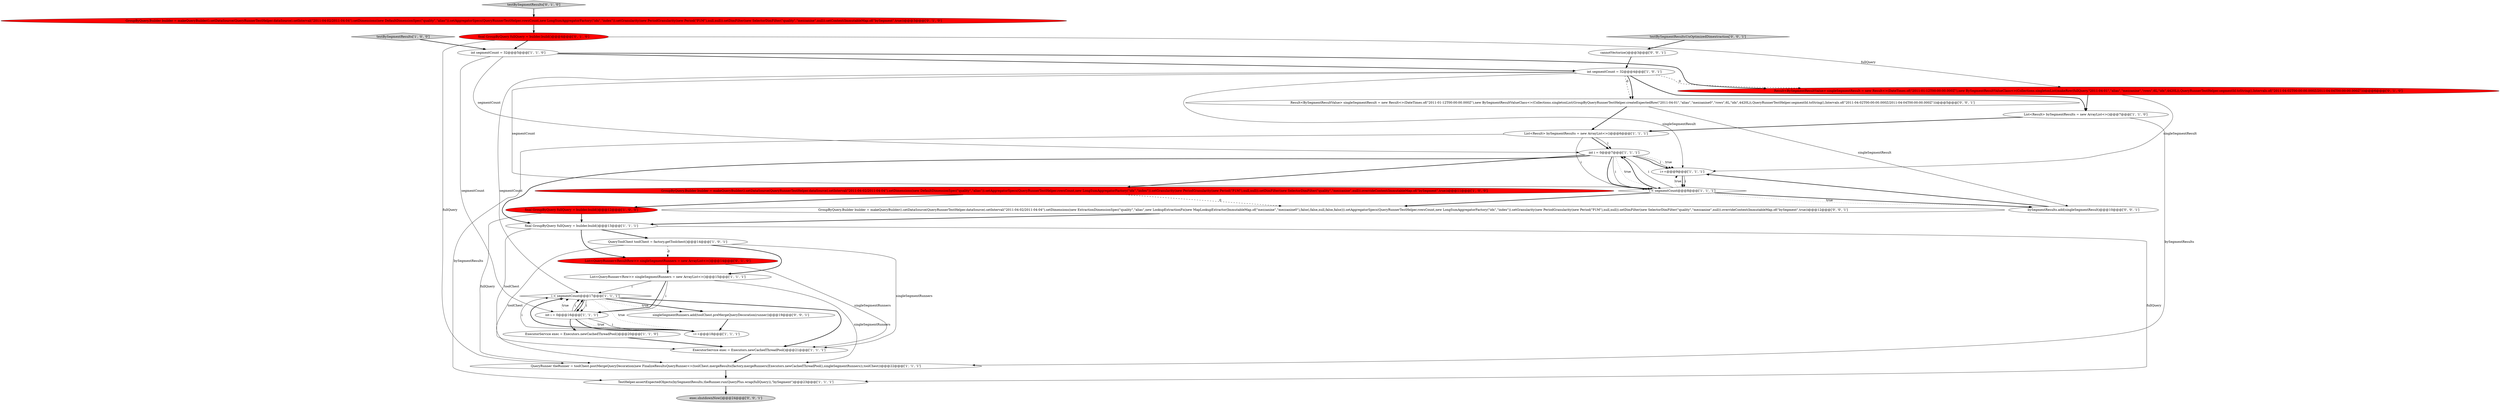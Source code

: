 digraph {
17 [style = filled, label = "int i = 0@@@7@@@['1', '1', '1']", fillcolor = white, shape = ellipse image = "AAA0AAABBB1BBB"];
1 [style = filled, label = "QueryToolChest toolChest = factory.getToolchest()@@@14@@@['1', '0', '1']", fillcolor = white, shape = ellipse image = "AAA0AAABBB1BBB"];
2 [style = filled, label = "List<Result> bySegmentResults = new ArrayList<>()@@@7@@@['1', '1', '0']", fillcolor = white, shape = ellipse image = "AAA0AAABBB1BBB"];
5 [style = filled, label = "i++@@@9@@@['1', '1', '1']", fillcolor = white, shape = ellipse image = "AAA0AAABBB1BBB"];
14 [style = filled, label = "int segmentCount = 32@@@5@@@['1', '1', '0']", fillcolor = white, shape = ellipse image = "AAA0AAABBB1BBB"];
11 [style = filled, label = "ExecutorService exec = Executors.newCachedThreadPool()@@@21@@@['1', '1', '1']", fillcolor = white, shape = ellipse image = "AAA0AAABBB1BBB"];
15 [style = filled, label = "int segmentCount = 32@@@4@@@['1', '0', '1']", fillcolor = white, shape = ellipse image = "AAA0AAABBB1BBB"];
21 [style = filled, label = "List<QueryRunner<ResultRow>> singleSegmentRunners = new ArrayList<>()@@@14@@@['0', '1', '0']", fillcolor = red, shape = ellipse image = "AAA1AAABBB2BBB"];
27 [style = filled, label = "GroupByQuery.Builder builder = makeQueryBuilder().setDataSource(QueryRunnerTestHelper.dataSource).setInterval(\"2011-04-02/2011-04-04\").setDimensions(new ExtractionDimensionSpec(\"quality\",\"alias\",new LookupExtractionFn(new MapLookupExtractor(ImmutableMap.of(\"mezzanine\",\"mezzanine0\"),false),false,null,false,false))).setAggregatorSpecs(QueryRunnerTestHelper.rowsCount,new LongSumAggregatorFactory(\"idx\",\"index\")).setGranularity(new PeriodGranularity(new Period(\"P1M\"),null,null)).setDimFilter(new SelectorDimFilter(\"quality\",\"mezzanine\",null)).overrideContext(ImmutableMap.of(\"bySegment\",true))@@@12@@@['0', '0', '1']", fillcolor = white, shape = ellipse image = "AAA0AAABBB3BBB"];
9 [style = filled, label = "GroupByQuery.Builder builder = makeQueryBuilder().setDataSource(QueryRunnerTestHelper.dataSource).setInterval(\"2011-04-02/2011-04-04\").setDimensions(new DefaultDimensionSpec(\"quality\",\"alias\")).setAggregatorSpecs(QueryRunnerTestHelper.rowsCount,new LongSumAggregatorFactory(\"idx\",\"index\")).setGranularity(new PeriodGranularity(new Period(\"P1M\"),null,null)).setDimFilter(new SelectorDimFilter(\"quality\",\"mezzanine\",null)).overrideContext(ImmutableMap.of(\"bySegment\",true))@@@11@@@['1', '0', '0']", fillcolor = red, shape = ellipse image = "AAA1AAABBB1BBB"];
8 [style = filled, label = "List<Result> bySegmentResults = new ArrayList<>()@@@6@@@['1', '1', '1']", fillcolor = white, shape = ellipse image = "AAA0AAABBB1BBB"];
24 [style = filled, label = "GroupByQuery.Builder builder = makeQueryBuilder().setDataSource(QueryRunnerTestHelper.dataSource).setInterval(\"2011-04-02/2011-04-04\").setDimensions(new DefaultDimensionSpec(\"quality\",\"alias\")).setAggregatorSpecs(QueryRunnerTestHelper.rowsCount,new LongSumAggregatorFactory(\"idx\",\"index\")).setGranularity(new PeriodGranularity(new Period(\"P1M\"),null,null)).setDimFilter(new SelectorDimFilter(\"quality\",\"mezzanine\",null)).setContext(ImmutableMap.of(\"bySegment\",true))@@@3@@@['0', '1', '0']", fillcolor = red, shape = ellipse image = "AAA1AAABBB2BBB"];
23 [style = filled, label = "testBySegmentResults['0', '1', '0']", fillcolor = lightgray, shape = diamond image = "AAA0AAABBB2BBB"];
3 [style = filled, label = "final GroupByQuery fullQuery = builder.build()@@@12@@@['1', '0', '0']", fillcolor = red, shape = ellipse image = "AAA1AAABBB1BBB"];
22 [style = filled, label = "final GroupByQuery fullQuery = builder.build()@@@4@@@['0', '1', '0']", fillcolor = red, shape = ellipse image = "AAA1AAABBB2BBB"];
6 [style = filled, label = "TestHelper.assertExpectedObjects(bySegmentResults,theRunner.run(QueryPlus.wrap(fullQuery)),\"bySegment\")@@@23@@@['1', '1', '1']", fillcolor = white, shape = ellipse image = "AAA0AAABBB1BBB"];
4 [style = filled, label = "i < segmentCount@@@17@@@['1', '1', '1']", fillcolor = white, shape = diamond image = "AAA0AAABBB1BBB"];
30 [style = filled, label = "exec.shutdownNow()@@@24@@@['0', '0', '1']", fillcolor = lightgray, shape = ellipse image = "AAA0AAABBB3BBB"];
12 [style = filled, label = "QueryRunner theRunner = toolChest.postMergeQueryDecoration(new FinalizeResultsQueryRunner<>(toolChest.mergeResults(factory.mergeRunners(Executors.newCachedThreadPool(),singleSegmentRunners)),toolChest))@@@22@@@['1', '1', '1']", fillcolor = white, shape = ellipse image = "AAA0AAABBB1BBB"];
26 [style = filled, label = "bySegmentResults.add(singleSegmentResult)@@@10@@@['0', '0', '1']", fillcolor = white, shape = ellipse image = "AAA0AAABBB3BBB"];
20 [style = filled, label = "Result<BySegmentResultValue> singleSegmentResult = new Result<>(DateTimes.of(\"2011-01-12T00:00:00.000Z\"),new BySegmentResultValueClass<>(Collections.singletonList(makeRow(fullQuery,\"2011-04-01\",\"alias\",\"mezzanine\",\"rows\",6L,\"idx\",4420L)),QueryRunnerTestHelper.segmentId.toString(),Intervals.of(\"2011-04-02T00:00:00.000Z/2011-04-04T00:00:00.000Z\")))@@@6@@@['0', '1', '0']", fillcolor = red, shape = ellipse image = "AAA1AAABBB2BBB"];
31 [style = filled, label = "Result<BySegmentResultValue> singleSegmentResult = new Result<>(DateTimes.of(\"2011-01-12T00:00:00.000Z\"),new BySegmentResultValueClass<>(Collections.singletonList(GroupByQueryRunnerTestHelper.createExpectedRow(\"2011-04-01\",\"alias\",\"mezzanine0\",\"rows\",6L,\"idx\",4420L)),QueryRunnerTestHelper.segmentId.toString(),Intervals.of(\"2011-04-02T00:00:00.000Z/2011-04-04T00:00:00.000Z\")))@@@5@@@['0', '0', '1']", fillcolor = white, shape = ellipse image = "AAA0AAABBB3BBB"];
18 [style = filled, label = "testBySegmentResults['1', '0', '0']", fillcolor = lightgray, shape = diamond image = "AAA0AAABBB1BBB"];
10 [style = filled, label = "i < segmentCount@@@8@@@['1', '1', '1']", fillcolor = white, shape = diamond image = "AAA0AAABBB1BBB"];
0 [style = filled, label = "List<QueryRunner<Row>> singleSegmentRunners = new ArrayList<>()@@@15@@@['1', '1', '1']", fillcolor = white, shape = ellipse image = "AAA0AAABBB1BBB"];
28 [style = filled, label = "cannotVectorize()@@@3@@@['0', '0', '1']", fillcolor = white, shape = ellipse image = "AAA0AAABBB3BBB"];
19 [style = filled, label = "int i = 0@@@16@@@['1', '1', '1']", fillcolor = white, shape = ellipse image = "AAA0AAABBB1BBB"];
25 [style = filled, label = "testBySegmentResultsUnOptimizedDimextraction['0', '0', '1']", fillcolor = lightgray, shape = diamond image = "AAA0AAABBB3BBB"];
7 [style = filled, label = "i++@@@18@@@['1', '1', '1']", fillcolor = white, shape = ellipse image = "AAA0AAABBB1BBB"];
16 [style = filled, label = "final GroupByQuery fullQuery = builder.build()@@@13@@@['1', '1', '1']", fillcolor = white, shape = ellipse image = "AAA0AAABBB1BBB"];
29 [style = filled, label = "singleSegmentRunners.add(toolChest.preMergeQueryDecoration(runner))@@@19@@@['0', '0', '1']", fillcolor = white, shape = ellipse image = "AAA0AAABBB3BBB"];
13 [style = filled, label = "ExecutorService exec = Executors.newCachedThreadPool()@@@20@@@['1', '1', '0']", fillcolor = white, shape = ellipse image = "AAA0AAABBB1BBB"];
17->9 [style = bold, label=""];
4->7 [style = dotted, label="true"];
9->27 [style = dashed, label="0"];
10->17 [style = bold, label=""];
0->4 [style = solid, label="i"];
3->16 [style = bold, label=""];
14->19 [style = solid, label="segmentCount"];
2->12 [style = solid, label="bySegmentResults"];
22->12 [style = solid, label="fullQuery"];
7->4 [style = solid, label="i"];
15->10 [style = solid, label="segmentCount"];
16->11 [style = solid, label="toolChest"];
15->31 [style = dashed, label="0"];
17->16 [style = bold, label=""];
14->20 [style = bold, label=""];
5->10 [style = bold, label=""];
17->5 [style = bold, label=""];
25->28 [style = bold, label=""];
21->0 [style = bold, label=""];
0->19 [style = bold, label=""];
10->17 [style = solid, label="i"];
4->19 [style = bold, label=""];
11->12 [style = bold, label=""];
10->26 [style = bold, label=""];
1->0 [style = bold, label=""];
27->16 [style = bold, label=""];
13->11 [style = bold, label=""];
22->20 [style = solid, label="fullQuery"];
20->5 [style = solid, label="singleSegmentResult"];
17->5 [style = solid, label="i"];
8->17 [style = bold, label=""];
19->13 [style = bold, label=""];
15->31 [style = bold, label=""];
19->4 [style = dotted, label="true"];
4->19 [style = solid, label="i"];
19->4 [style = solid, label="i"];
10->26 [style = dotted, label="true"];
14->15 [style = bold, label=""];
22->14 [style = bold, label=""];
5->10 [style = solid, label="i"];
17->10 [style = bold, label=""];
15->20 [style = dashed, label="0"];
8->6 [style = solid, label="bySegmentResults"];
14->17 [style = solid, label="segmentCount"];
4->29 [style = bold, label=""];
7->4 [style = bold, label=""];
19->7 [style = dotted, label="true"];
19->7 [style = solid, label="i"];
1->11 [style = solid, label="singleSegmentRunners"];
15->4 [style = solid, label="segmentCount"];
4->29 [style = dotted, label="true"];
16->1 [style = bold, label=""];
31->26 [style = solid, label="singleSegmentResult"];
8->10 [style = solid, label="i"];
9->3 [style = bold, label=""];
31->8 [style = bold, label=""];
8->17 [style = solid, label="i"];
17->10 [style = solid, label="i"];
15->2 [style = bold, label=""];
28->15 [style = bold, label=""];
26->5 [style = bold, label=""];
10->27 [style = bold, label=""];
1->12 [style = solid, label="toolChest"];
21->11 [style = solid, label="singleSegmentRunners"];
1->21 [style = dashed, label="0"];
3->12 [style = solid, label="fullQuery"];
12->6 [style = bold, label=""];
24->22 [style = bold, label=""];
10->5 [style = dotted, label="true"];
20->2 [style = bold, label=""];
17->10 [style = dotted, label="true"];
23->24 [style = bold, label=""];
16->21 [style = bold, label=""];
0->12 [style = solid, label="singleSegmentRunners"];
29->7 [style = bold, label=""];
19->4 [style = bold, label=""];
0->19 [style = solid, label="i"];
4->11 [style = bold, label=""];
19->7 [style = bold, label=""];
18->14 [style = bold, label=""];
15->5 [style = solid, label="singleSegmentResult"];
16->6 [style = solid, label="fullQuery"];
2->8 [style = bold, label=""];
17->5 [style = dotted, label="true"];
6->30 [style = bold, label=""];
}
